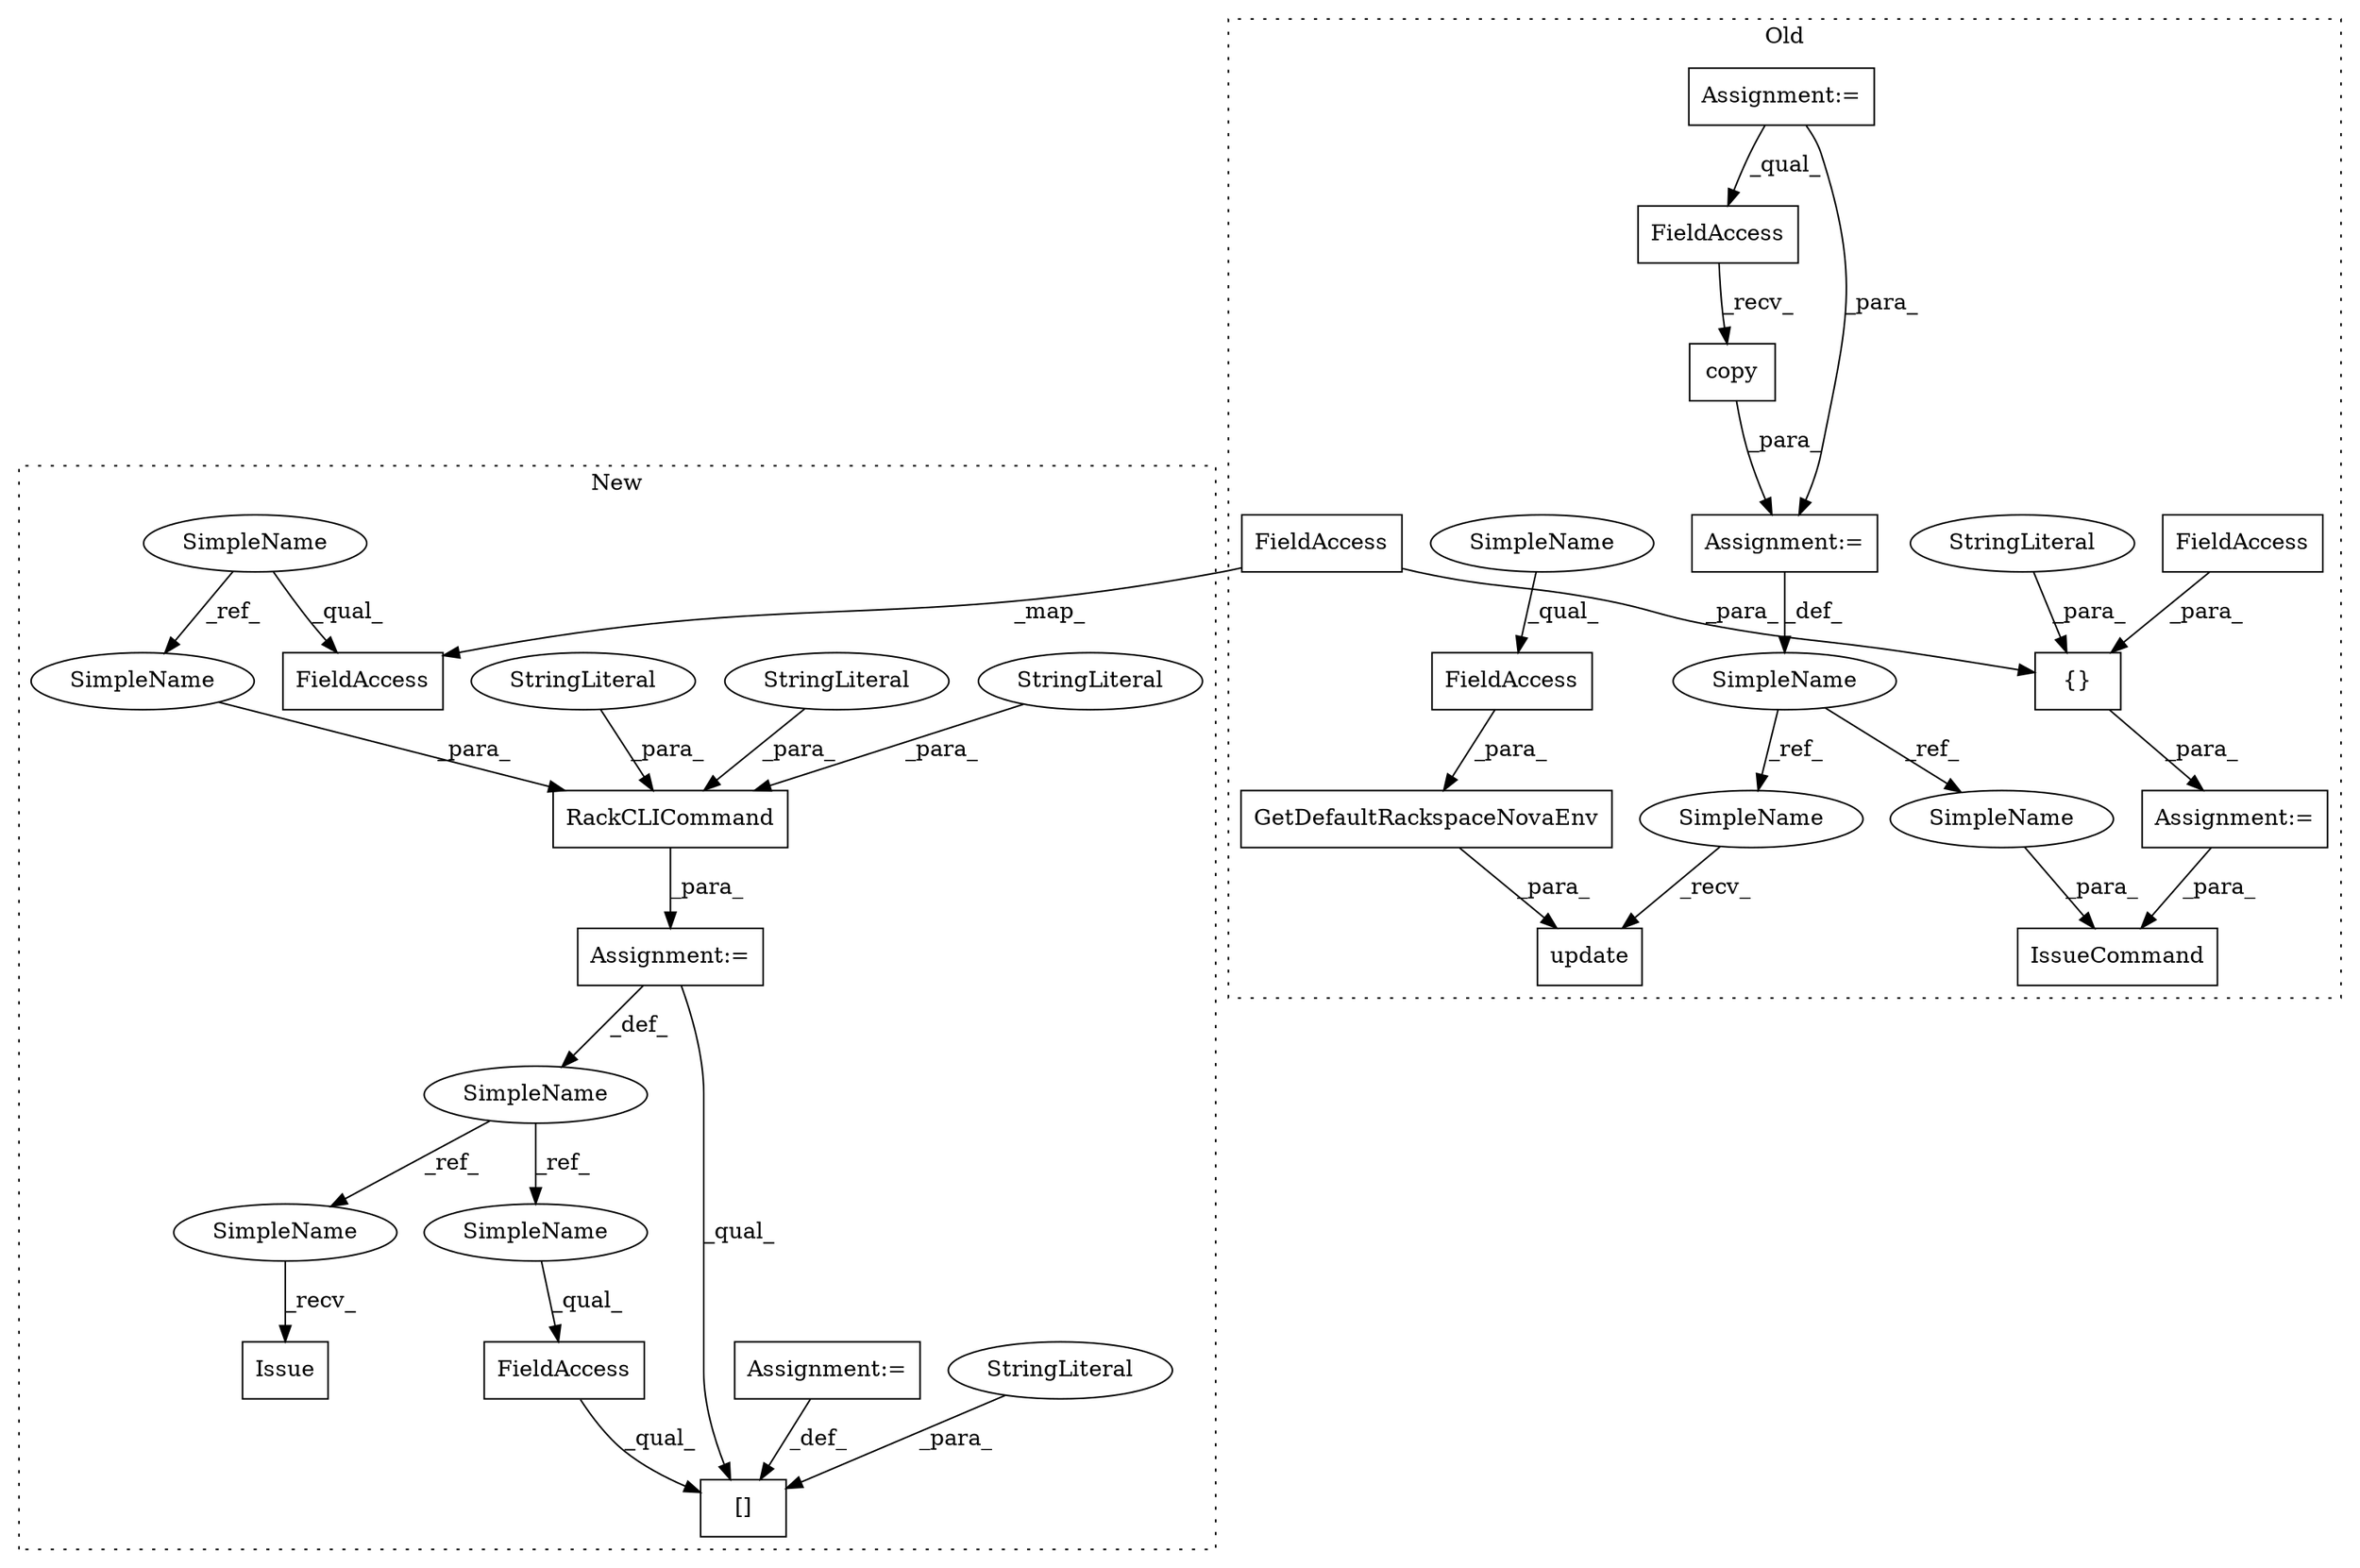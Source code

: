 digraph G {
subgraph cluster0 {
1 [label="update" a="32" s="17356,17405" l="7,1" shape="box"];
3 [label="GetDefaultRackspaceNovaEnv" a="32" s="17368,17404" l="27,1" shape="box"];
7 [label="FieldAccess" a="22" s="17395" l="9" shape="box"];
8 [label="copy" a="32" s="17340" l="6" shape="box"];
9 [label="IssueCommand" a="32" s="17636,17656" l="13,1" shape="box"];
10 [label="FieldAccess" a="22" s="17329" l="10" shape="box"];
11 [label="{}" a="4" s="17428,17465" l="1,1" shape="box"];
12 [label="FieldAccess" a="22" s="17429" l="15" shape="box"];
13 [label="SimpleName" a="42" s="17325" l="3" shape="ellipse"];
14 [label="StringLiteral" a="45" s="17445" l="6" shape="ellipse"];
20 [label="Assignment:=" a="7" s="17328" l="1" shape="box"];
21 [label="Assignment:=" a="7" s="17415" l="1" shape="box"];
22 [label="Assignment:=" a="7" s="17133" l="2" shape="box"];
26 [label="FieldAccess" a="22" s="17452" l="7" shape="box"];
31 [label="SimpleName" a="42" s="17352" l="3" shape="ellipse"];
32 [label="SimpleName" a="42" s="17653" l="3" shape="ellipse"];
33 [label="SimpleName" a="42" s="17395" l="4" shape="ellipse"];
label = "Old";
style="dotted";
}
subgraph cluster1 {
2 [label="Issue" a="32" s="11818" l="7" shape="box"];
4 [label="SimpleName" a="42" s="11527" l="3" shape="ellipse"];
5 [label="FieldAccess" a="22" s="11630" l="9" shape="box"];
6 [label="[]" a="2" s="11630,11650" l="10,1" shape="box"];
15 [label="StringLiteral" a="45" s="11640" l="10" shape="ellipse"];
16 [label="RackCLICommand" a="32" s="11536,11594" l="15,1" shape="box"];
17 [label="StringLiteral" a="45" s="11566" l="10" shape="ellipse"];
18 [label="StringLiteral" a="45" s="11556" l="9" shape="ellipse"];
19 [label="StringLiteral" a="45" s="11577" l="17" shape="ellipse"];
23 [label="Assignment:=" a="7" s="11651" l="1" shape="box"];
24 [label="Assignment:=" a="7" s="11530" l="1" shape="box"];
25 [label="SimpleName" a="42" s="11364" l="4" shape="ellipse"];
27 [label="FieldAccess" a="22" s="11617" l="7" shape="box"];
28 [label="SimpleName" a="42" s="11551" l="4" shape="ellipse"];
29 [label="SimpleName" a="42" s="11630" l="3" shape="ellipse"];
30 [label="SimpleName" a="42" s="11814" l="3" shape="ellipse"];
label = "New";
style="dotted";
}
3 -> 1 [label="_para_"];
4 -> 30 [label="_ref_"];
4 -> 29 [label="_ref_"];
5 -> 6 [label="_qual_"];
7 -> 3 [label="_para_"];
8 -> 20 [label="_para_"];
10 -> 8 [label="_recv_"];
11 -> 21 [label="_para_"];
12 -> 11 [label="_para_"];
13 -> 31 [label="_ref_"];
13 -> 32 [label="_ref_"];
14 -> 11 [label="_para_"];
15 -> 6 [label="_para_"];
16 -> 24 [label="_para_"];
17 -> 16 [label="_para_"];
18 -> 16 [label="_para_"];
19 -> 16 [label="_para_"];
20 -> 13 [label="_def_"];
21 -> 9 [label="_para_"];
22 -> 20 [label="_para_"];
22 -> 10 [label="_qual_"];
23 -> 6 [label="_def_"];
24 -> 4 [label="_def_"];
24 -> 6 [label="_qual_"];
25 -> 27 [label="_qual_"];
25 -> 28 [label="_ref_"];
26 -> 27 [label="_map_"];
26 -> 11 [label="_para_"];
28 -> 16 [label="_para_"];
29 -> 5 [label="_qual_"];
30 -> 2 [label="_recv_"];
31 -> 1 [label="_recv_"];
32 -> 9 [label="_para_"];
33 -> 7 [label="_qual_"];
}